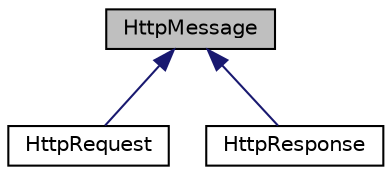 digraph "HttpMessage"
{
  edge [fontname="Helvetica",fontsize="10",labelfontname="Helvetica",labelfontsize="10"];
  node [fontname="Helvetica",fontsize="10",shape=record];
  Node0 [label="HttpMessage",height=0.2,width=0.4,color="black", fillcolor="grey75", style="filled", fontcolor="black"];
  Node0 -> Node1 [dir="back",color="midnightblue",fontsize="10",style="solid",fontname="Helvetica"];
  Node1 [label="HttpRequest",height=0.2,width=0.4,color="black", fillcolor="white", style="filled",URL="$classHttpRequest.html",tooltip="Http request representation. "];
  Node0 -> Node2 [dir="back",color="midnightblue",fontsize="10",style="solid",fontname="Helvetica"];
  Node2 [label="HttpResponse",height=0.2,width=0.4,color="black", fillcolor="white", style="filled",URL="$classHttpResponse.html"];
}
